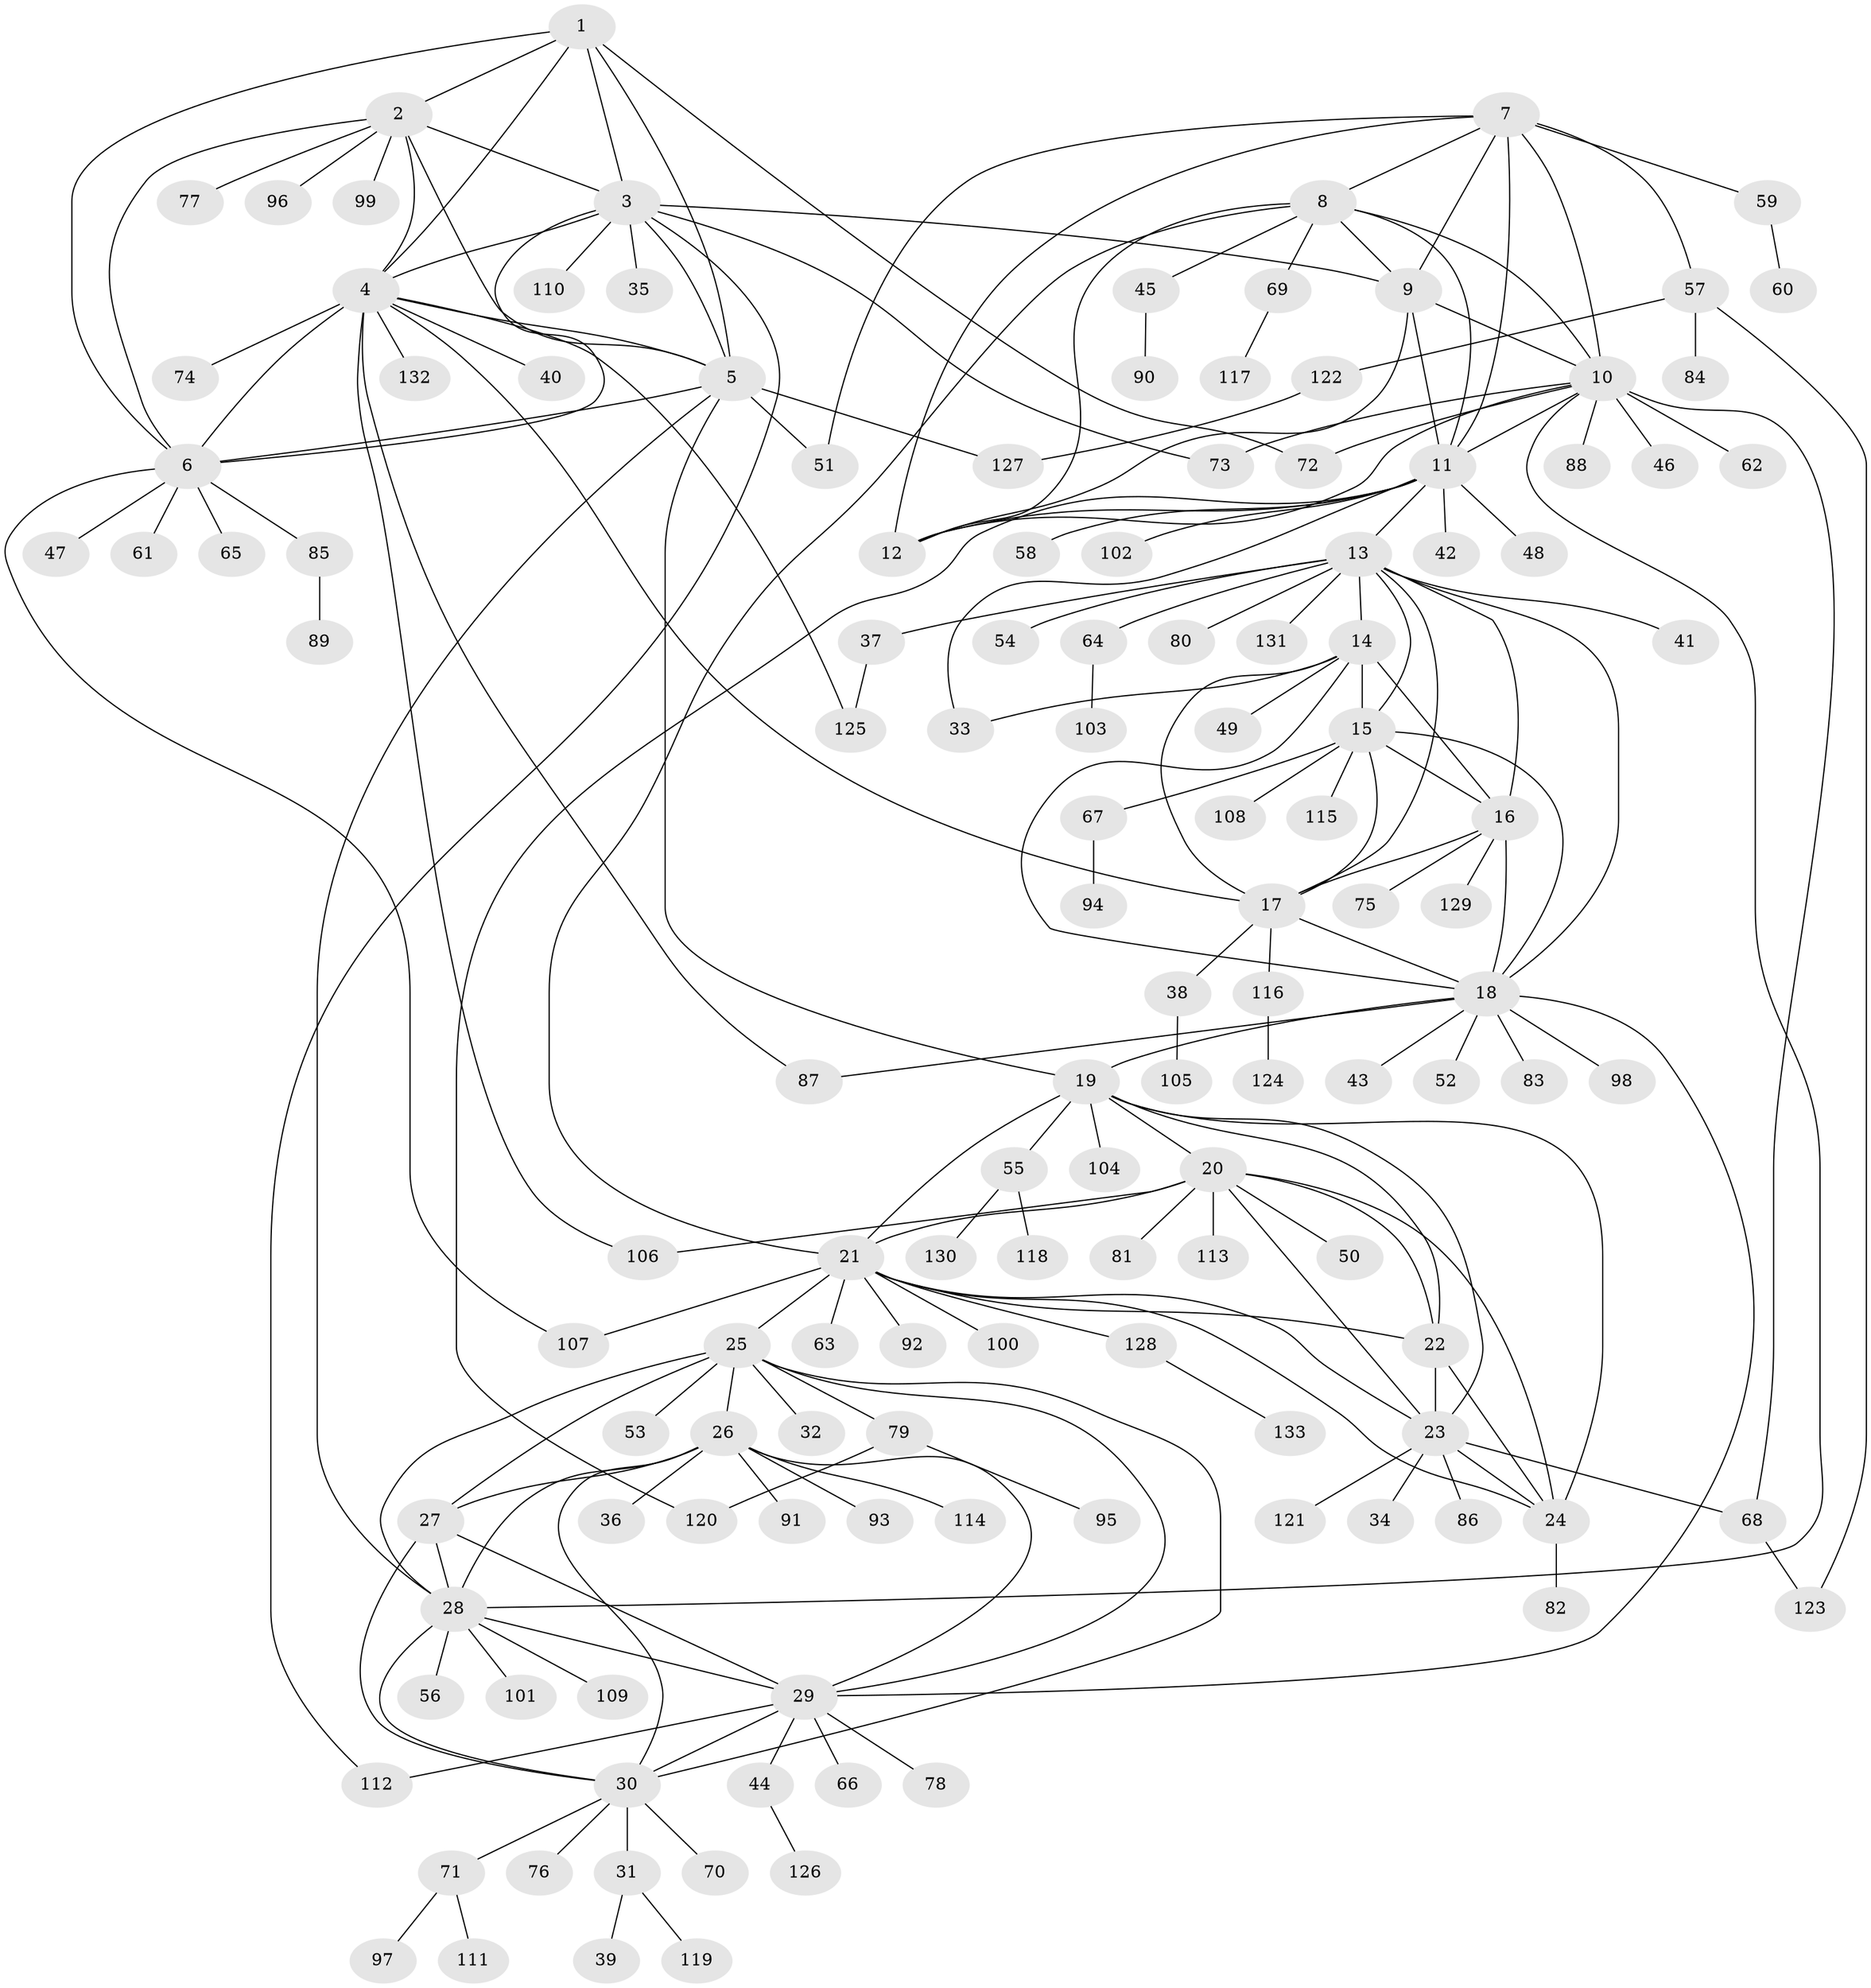 // Generated by graph-tools (version 1.1) at 2025/50/03/09/25 03:50:27]
// undirected, 133 vertices, 201 edges
graph export_dot {
graph [start="1"]
  node [color=gray90,style=filled];
  1;
  2;
  3;
  4;
  5;
  6;
  7;
  8;
  9;
  10;
  11;
  12;
  13;
  14;
  15;
  16;
  17;
  18;
  19;
  20;
  21;
  22;
  23;
  24;
  25;
  26;
  27;
  28;
  29;
  30;
  31;
  32;
  33;
  34;
  35;
  36;
  37;
  38;
  39;
  40;
  41;
  42;
  43;
  44;
  45;
  46;
  47;
  48;
  49;
  50;
  51;
  52;
  53;
  54;
  55;
  56;
  57;
  58;
  59;
  60;
  61;
  62;
  63;
  64;
  65;
  66;
  67;
  68;
  69;
  70;
  71;
  72;
  73;
  74;
  75;
  76;
  77;
  78;
  79;
  80;
  81;
  82;
  83;
  84;
  85;
  86;
  87;
  88;
  89;
  90;
  91;
  92;
  93;
  94;
  95;
  96;
  97;
  98;
  99;
  100;
  101;
  102;
  103;
  104;
  105;
  106;
  107;
  108;
  109;
  110;
  111;
  112;
  113;
  114;
  115;
  116;
  117;
  118;
  119;
  120;
  121;
  122;
  123;
  124;
  125;
  126;
  127;
  128;
  129;
  130;
  131;
  132;
  133;
  1 -- 2;
  1 -- 3;
  1 -- 4;
  1 -- 5;
  1 -- 6;
  1 -- 72;
  2 -- 3;
  2 -- 4;
  2 -- 5;
  2 -- 6;
  2 -- 77;
  2 -- 96;
  2 -- 99;
  3 -- 4;
  3 -- 5;
  3 -- 6;
  3 -- 9;
  3 -- 35;
  3 -- 73;
  3 -- 110;
  3 -- 112;
  4 -- 5;
  4 -- 6;
  4 -- 17;
  4 -- 40;
  4 -- 74;
  4 -- 87;
  4 -- 106;
  4 -- 125;
  4 -- 132;
  5 -- 6;
  5 -- 19;
  5 -- 28;
  5 -- 51;
  5 -- 127;
  6 -- 47;
  6 -- 61;
  6 -- 65;
  6 -- 85;
  6 -- 107;
  7 -- 8;
  7 -- 9;
  7 -- 10;
  7 -- 11;
  7 -- 12;
  7 -- 51;
  7 -- 57;
  7 -- 59;
  8 -- 9;
  8 -- 10;
  8 -- 11;
  8 -- 12;
  8 -- 21;
  8 -- 45;
  8 -- 69;
  9 -- 10;
  9 -- 11;
  9 -- 12;
  10 -- 11;
  10 -- 12;
  10 -- 28;
  10 -- 46;
  10 -- 62;
  10 -- 68;
  10 -- 72;
  10 -- 73;
  10 -- 88;
  11 -- 12;
  11 -- 13;
  11 -- 33;
  11 -- 42;
  11 -- 48;
  11 -- 58;
  11 -- 102;
  11 -- 120;
  13 -- 14;
  13 -- 15;
  13 -- 16;
  13 -- 17;
  13 -- 18;
  13 -- 37;
  13 -- 41;
  13 -- 54;
  13 -- 64;
  13 -- 80;
  13 -- 131;
  14 -- 15;
  14 -- 16;
  14 -- 17;
  14 -- 18;
  14 -- 33;
  14 -- 49;
  15 -- 16;
  15 -- 17;
  15 -- 18;
  15 -- 67;
  15 -- 108;
  15 -- 115;
  16 -- 17;
  16 -- 18;
  16 -- 75;
  16 -- 129;
  17 -- 18;
  17 -- 38;
  17 -- 116;
  18 -- 19;
  18 -- 29;
  18 -- 43;
  18 -- 52;
  18 -- 83;
  18 -- 87;
  18 -- 98;
  19 -- 20;
  19 -- 21;
  19 -- 22;
  19 -- 23;
  19 -- 24;
  19 -- 55;
  19 -- 104;
  20 -- 21;
  20 -- 22;
  20 -- 23;
  20 -- 24;
  20 -- 50;
  20 -- 81;
  20 -- 106;
  20 -- 113;
  21 -- 22;
  21 -- 23;
  21 -- 24;
  21 -- 25;
  21 -- 63;
  21 -- 92;
  21 -- 100;
  21 -- 107;
  21 -- 128;
  22 -- 23;
  22 -- 24;
  23 -- 24;
  23 -- 34;
  23 -- 68;
  23 -- 86;
  23 -- 121;
  24 -- 82;
  25 -- 26;
  25 -- 27;
  25 -- 28;
  25 -- 29;
  25 -- 30;
  25 -- 32;
  25 -- 53;
  25 -- 79;
  26 -- 27;
  26 -- 28;
  26 -- 29;
  26 -- 30;
  26 -- 36;
  26 -- 91;
  26 -- 93;
  26 -- 114;
  27 -- 28;
  27 -- 29;
  27 -- 30;
  28 -- 29;
  28 -- 30;
  28 -- 56;
  28 -- 101;
  28 -- 109;
  29 -- 30;
  29 -- 44;
  29 -- 66;
  29 -- 78;
  29 -- 112;
  30 -- 31;
  30 -- 70;
  30 -- 71;
  30 -- 76;
  31 -- 39;
  31 -- 119;
  37 -- 125;
  38 -- 105;
  44 -- 126;
  45 -- 90;
  55 -- 118;
  55 -- 130;
  57 -- 84;
  57 -- 122;
  57 -- 123;
  59 -- 60;
  64 -- 103;
  67 -- 94;
  68 -- 123;
  69 -- 117;
  71 -- 97;
  71 -- 111;
  79 -- 95;
  79 -- 120;
  85 -- 89;
  116 -- 124;
  122 -- 127;
  128 -- 133;
}
